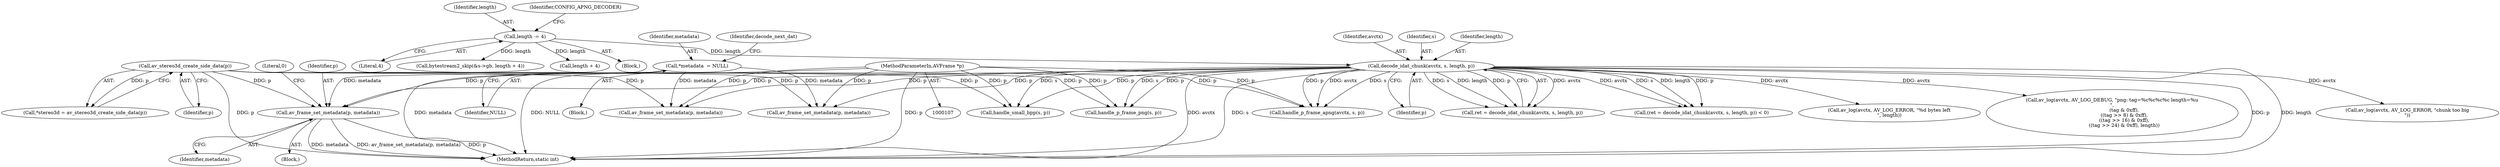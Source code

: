 digraph "0_FFmpeg_e477f09d0b3619f3d29173b2cd593e17e2d1978e@pointer" {
"1000151" [label="(Call,av_frame_set_metadata(p, metadata))"];
"1000375" [label="(Call,decode_idat_chunk(avctx, s, length, p))"];
"1000356" [label="(Call,length -= 4)"];
"1000457" [label="(Call,av_stereo3d_create_side_data(p))"];
"1000110" [label="(MethodParameterIn,AVFrame *p)"];
"1000114" [label="(Call,*metadata  = NULL)"];
"1000379" [label="(Identifier,p)"];
"1000121" [label="(Identifier,decode_next_dat)"];
"1000153" [label="(Identifier,metadata)"];
"1000110" [label="(MethodParameterIn,AVFrame *p)"];
"1000151" [label="(Call,av_frame_set_metadata(p, metadata))"];
"1000556" [label="(Call,av_frame_set_metadata(p, metadata))"];
"1000800" [label="(Call,av_frame_set_metadata(p, metadata))"];
"1000114" [label="(Call,*metadata  = NULL)"];
"1000373" [label="(Call,ret = decode_idat_chunk(avctx, s, length, p))"];
"1000372" [label="(Call,(ret = decode_idat_chunk(avctx, s, length, p)) < 0)"];
"1000112" [label="(Block,)"];
"1000358" [label="(Literal,4)"];
"1000180" [label="(Call,av_log(avctx, AV_LOG_ERROR, \"%d bytes left\n\", length))"];
"1000115" [label="(Identifier,metadata)"];
"1000375" [label="(Call,decode_idat_chunk(avctx, s, length, p))"];
"1000357" [label="(Identifier,length)"];
"1000764" [label="(Call,handle_p_frame_png(s, p))"];
"1000116" [label="(Identifier,NULL)"];
"1000378" [label="(Identifier,length)"];
"1000356" [label="(Call,length -= 4)"];
"1000567" [label="(Call,handle_small_bpp(s, p))"];
"1000150" [label="(Block,)"];
"1000376" [label="(Identifier,avctx)"];
"1000455" [label="(Call,*stereo3d = av_stereo3d_create_side_data(p))"];
"1000780" [label="(Call,handle_p_frame_apng(avctx, s, p))"];
"1000457" [label="(Call,av_stereo3d_create_side_data(p))"];
"1000458" [label="(Identifier,p)"];
"1000533" [label="(Call,bytestream2_skip(&s->gb, length + 4))"];
"1000538" [label="(Call,length + 4)"];
"1000377" [label="(Identifier,s)"];
"1000155" [label="(Literal,0)"];
"1000152" [label="(Identifier,p)"];
"1000361" [label="(Identifier,CONFIG_APNG_DECODER)"];
"1000243" [label="(Call,av_log(avctx, AV_LOG_DEBUG, \"png: tag=%c%c%c%c length=%u\n\",\n                (tag & 0xff),\n                ((tag >> 8) & 0xff),\n                ((tag >> 16) & 0xff),\n                ((tag >> 24) & 0xff), length))"];
"1000828" [label="(MethodReturn,static int)"];
"1000287" [label="(Block,)"];
"1000222" [label="(Call,av_log(avctx, AV_LOG_ERROR, \"chunk too big\n\"))"];
"1000151" -> "1000150"  [label="AST: "];
"1000151" -> "1000153"  [label="CFG: "];
"1000152" -> "1000151"  [label="AST: "];
"1000153" -> "1000151"  [label="AST: "];
"1000155" -> "1000151"  [label="CFG: "];
"1000151" -> "1000828"  [label="DDG: av_frame_set_metadata(p, metadata)"];
"1000151" -> "1000828"  [label="DDG: p"];
"1000151" -> "1000828"  [label="DDG: metadata"];
"1000375" -> "1000151"  [label="DDG: p"];
"1000457" -> "1000151"  [label="DDG: p"];
"1000110" -> "1000151"  [label="DDG: p"];
"1000114" -> "1000151"  [label="DDG: metadata"];
"1000375" -> "1000373"  [label="AST: "];
"1000375" -> "1000379"  [label="CFG: "];
"1000376" -> "1000375"  [label="AST: "];
"1000377" -> "1000375"  [label="AST: "];
"1000378" -> "1000375"  [label="AST: "];
"1000379" -> "1000375"  [label="AST: "];
"1000373" -> "1000375"  [label="CFG: "];
"1000375" -> "1000828"  [label="DDG: avctx"];
"1000375" -> "1000828"  [label="DDG: s"];
"1000375" -> "1000828"  [label="DDG: p"];
"1000375" -> "1000828"  [label="DDG: length"];
"1000375" -> "1000180"  [label="DDG: avctx"];
"1000375" -> "1000222"  [label="DDG: avctx"];
"1000375" -> "1000243"  [label="DDG: avctx"];
"1000375" -> "1000372"  [label="DDG: avctx"];
"1000375" -> "1000372"  [label="DDG: s"];
"1000375" -> "1000372"  [label="DDG: length"];
"1000375" -> "1000372"  [label="DDG: p"];
"1000375" -> "1000373"  [label="DDG: avctx"];
"1000375" -> "1000373"  [label="DDG: s"];
"1000375" -> "1000373"  [label="DDG: length"];
"1000375" -> "1000373"  [label="DDG: p"];
"1000356" -> "1000375"  [label="DDG: length"];
"1000375" -> "1000556"  [label="DDG: p"];
"1000375" -> "1000567"  [label="DDG: s"];
"1000375" -> "1000567"  [label="DDG: p"];
"1000375" -> "1000764"  [label="DDG: s"];
"1000375" -> "1000764"  [label="DDG: p"];
"1000375" -> "1000780"  [label="DDG: avctx"];
"1000375" -> "1000780"  [label="DDG: s"];
"1000375" -> "1000780"  [label="DDG: p"];
"1000375" -> "1000800"  [label="DDG: p"];
"1000356" -> "1000287"  [label="AST: "];
"1000356" -> "1000358"  [label="CFG: "];
"1000357" -> "1000356"  [label="AST: "];
"1000358" -> "1000356"  [label="AST: "];
"1000361" -> "1000356"  [label="CFG: "];
"1000356" -> "1000533"  [label="DDG: length"];
"1000356" -> "1000538"  [label="DDG: length"];
"1000457" -> "1000455"  [label="AST: "];
"1000457" -> "1000458"  [label="CFG: "];
"1000458" -> "1000457"  [label="AST: "];
"1000455" -> "1000457"  [label="CFG: "];
"1000457" -> "1000828"  [label="DDG: p"];
"1000457" -> "1000455"  [label="DDG: p"];
"1000457" -> "1000556"  [label="DDG: p"];
"1000457" -> "1000567"  [label="DDG: p"];
"1000457" -> "1000764"  [label="DDG: p"];
"1000457" -> "1000780"  [label="DDG: p"];
"1000457" -> "1000800"  [label="DDG: p"];
"1000110" -> "1000107"  [label="AST: "];
"1000110" -> "1000828"  [label="DDG: p"];
"1000110" -> "1000556"  [label="DDG: p"];
"1000110" -> "1000567"  [label="DDG: p"];
"1000110" -> "1000764"  [label="DDG: p"];
"1000110" -> "1000780"  [label="DDG: p"];
"1000110" -> "1000800"  [label="DDG: p"];
"1000114" -> "1000112"  [label="AST: "];
"1000114" -> "1000116"  [label="CFG: "];
"1000115" -> "1000114"  [label="AST: "];
"1000116" -> "1000114"  [label="AST: "];
"1000121" -> "1000114"  [label="CFG: "];
"1000114" -> "1000828"  [label="DDG: metadata"];
"1000114" -> "1000828"  [label="DDG: NULL"];
"1000114" -> "1000556"  [label="DDG: metadata"];
"1000114" -> "1000800"  [label="DDG: metadata"];
}
